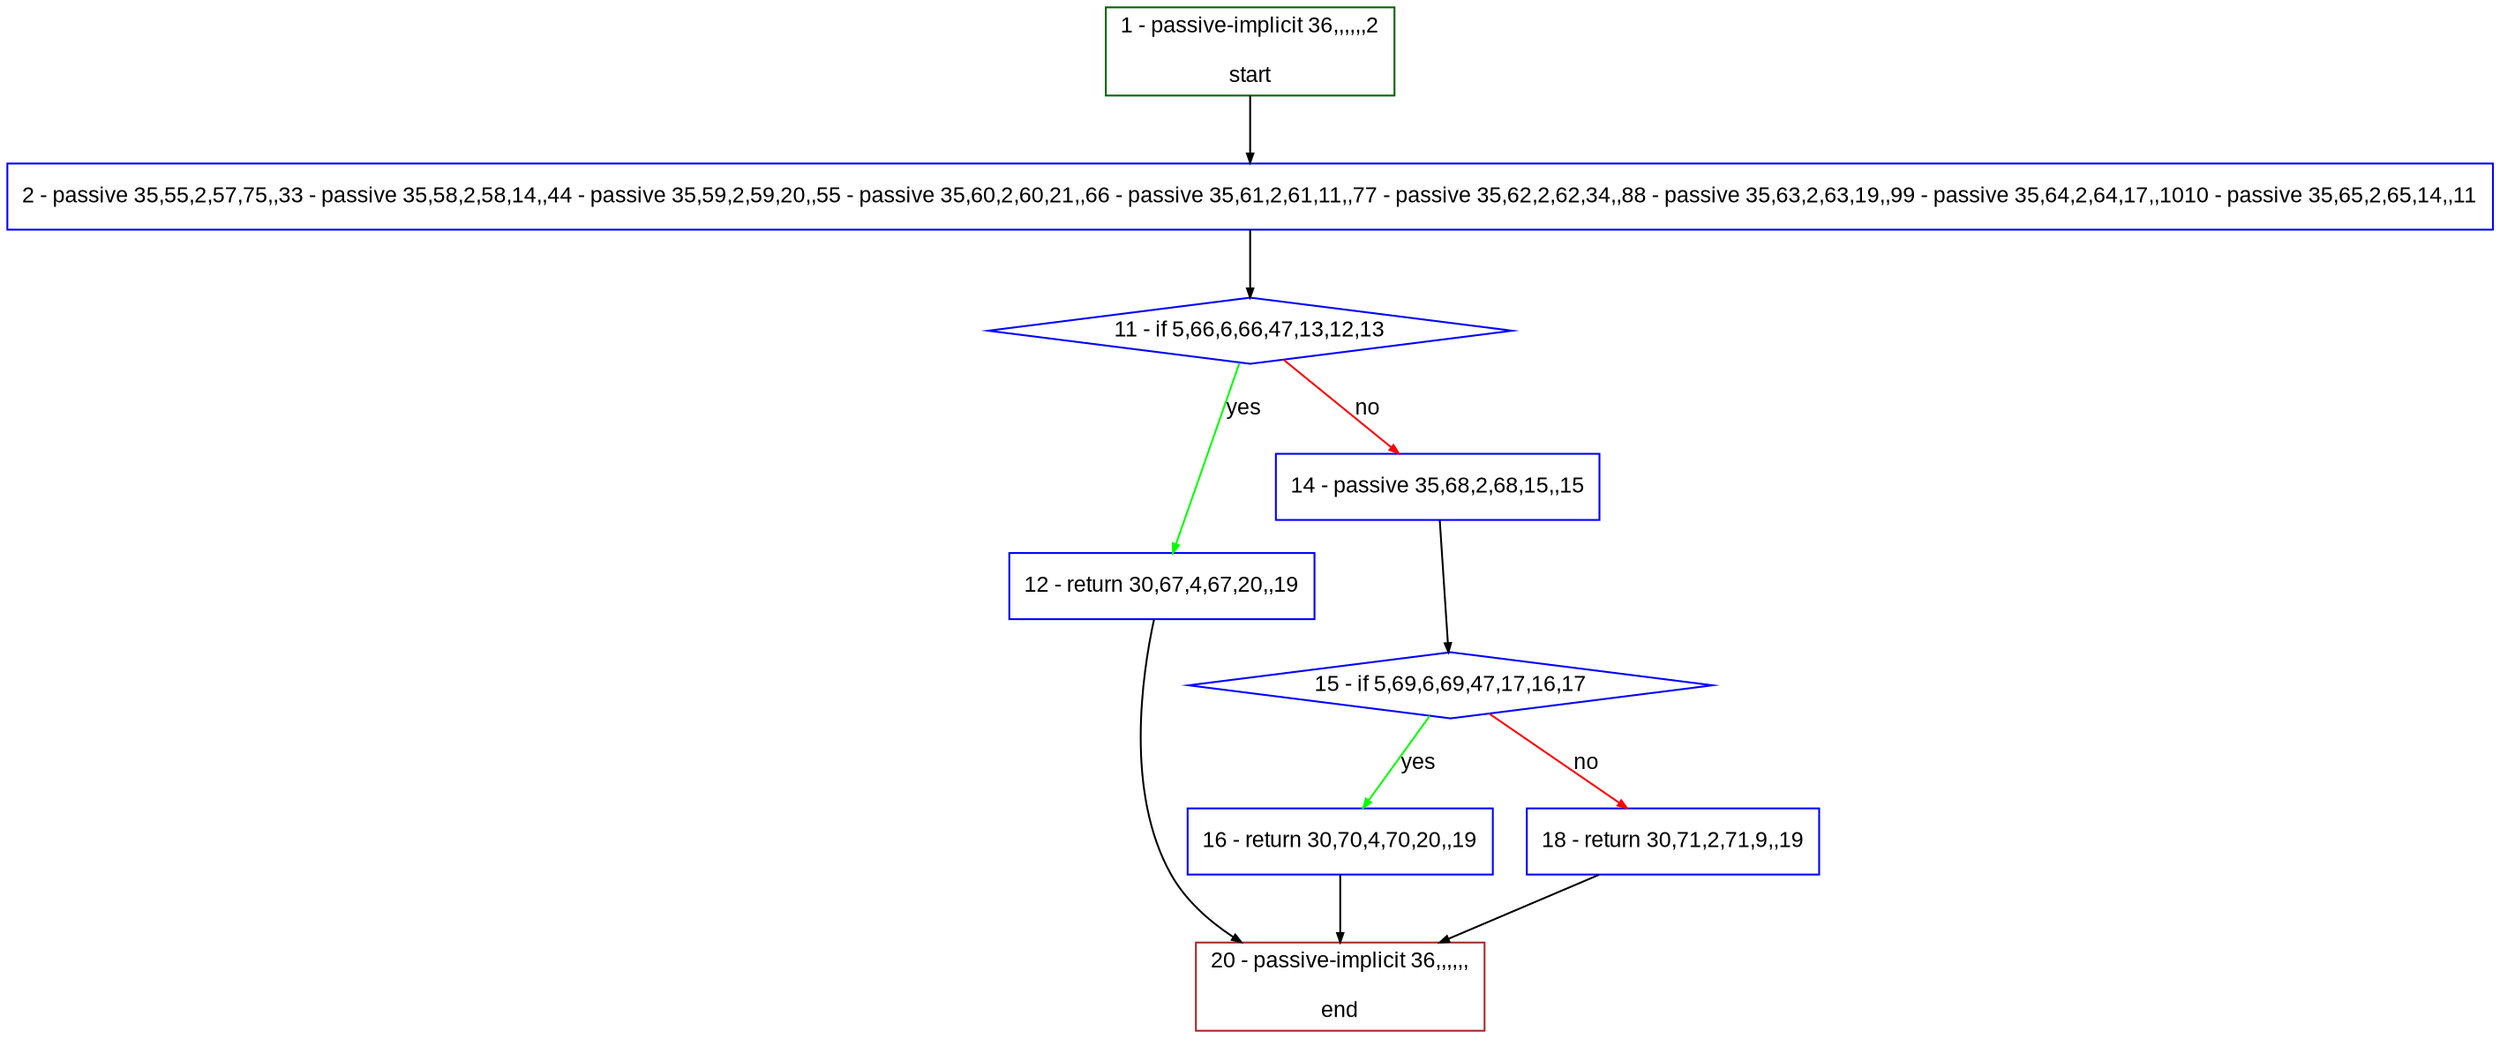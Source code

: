 digraph "" {
  graph [bgcolor="white", fillcolor="#FFFFCC", pack="true", packmode="clust", fontname="Arial", label="", fontsize="12", compound="true", style="rounded,filled"];
  node [node_initialized="no", fillcolor="white", fontname="Arial", label="", color="grey", fontsize="12", fixedsize="false", compound="true", shape="rectangle", style="filled"];
  edge [arrowtail="none", lhead="", fontcolor="black", fontname="Arial", label="", color="black", fontsize="12", arrowhead="normal", arrowsize="0.5", compound="true", ltail="", dir="forward"];
  __N1 [fillcolor="#ffffff", label="2 - passive 35,55,2,57,75,,33 - passive 35,58,2,58,14,,44 - passive 35,59,2,59,20,,55 - passive 35,60,2,60,21,,66 - passive 35,61,2,61,11,,77 - passive 35,62,2,62,34,,88 - passive 35,63,2,63,19,,99 - passive 35,64,2,64,17,,1010 - passive 35,65,2,65,14,,11", color="#0000ff", shape="box", style="filled"];
  __N2 [fillcolor="#ffffff", label="1 - passive-implicit 36,,,,,,2\n\nstart", color="#006400", shape="box", style="filled"];
  __N3 [fillcolor="#ffffff", label="11 - if 5,66,6,66,47,13,12,13", color="#0000ff", shape="diamond", style="filled"];
  __N4 [fillcolor="#ffffff", label="12 - return 30,67,4,67,20,,19", color="#0000ff", shape="box", style="filled"];
  __N5 [fillcolor="#ffffff", label="14 - passive 35,68,2,68,15,,15", color="#0000ff", shape="box", style="filled"];
  __N6 [fillcolor="#ffffff", label="20 - passive-implicit 36,,,,,,\n\nend", color="#a52a2a", shape="box", style="filled"];
  __N7 [fillcolor="#ffffff", label="15 - if 5,69,6,69,47,17,16,17", color="#0000ff", shape="diamond", style="filled"];
  __N8 [fillcolor="#ffffff", label="16 - return 30,70,4,70,20,,19", color="#0000ff", shape="box", style="filled"];
  __N9 [fillcolor="#ffffff", label="18 - return 30,71,2,71,9,,19", color="#0000ff", shape="box", style="filled"];
  __N2 -> __N1 [arrowtail="none", color="#000000", label="", arrowhead="normal", dir="forward"];
  __N1 -> __N3 [arrowtail="none", color="#000000", label="", arrowhead="normal", dir="forward"];
  __N3 -> __N4 [arrowtail="none", color="#00ff00", label="yes", arrowhead="normal", dir="forward"];
  __N3 -> __N5 [arrowtail="none", color="#ff0000", label="no", arrowhead="normal", dir="forward"];
  __N4 -> __N6 [arrowtail="none", color="#000000", label="", arrowhead="normal", dir="forward"];
  __N5 -> __N7 [arrowtail="none", color="#000000", label="", arrowhead="normal", dir="forward"];
  __N7 -> __N8 [arrowtail="none", color="#00ff00", label="yes", arrowhead="normal", dir="forward"];
  __N7 -> __N9 [arrowtail="none", color="#ff0000", label="no", arrowhead="normal", dir="forward"];
  __N8 -> __N6 [arrowtail="none", color="#000000", label="", arrowhead="normal", dir="forward"];
  __N9 -> __N6 [arrowtail="none", color="#000000", label="", arrowhead="normal", dir="forward"];
}
